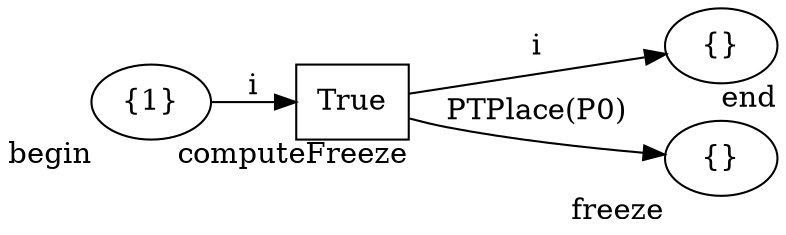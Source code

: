 // freeze-example
digraph {
  rankdir="LR";
	node [shape=ellipse]
	begin [label="{1}" xlabel=begin]
	end [label="{}" xlabel=end]
	freeze [label="{}" xlabel=freeze]
	node [shape=rect]
	computeFreeze [label=True xlabel=computeFreeze]
	begin -> computeFreeze [label=i]
	computeFreeze -> end [label=i]
	computeFreeze -> freeze [label="PTPlace(P0)"]
}

